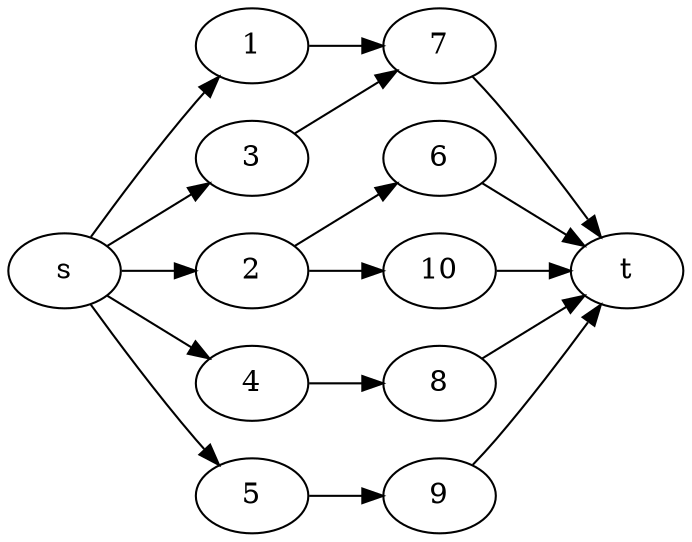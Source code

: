 digraph {
	rankdir = LR;
	s->1
	s->2
	s->3
	s->4
	s->5
	1-> 7
	2-> 6
	2-> 10
	3-> 7
	4-> 8
	5-> 9
	7->t
	6->t
	10->t
	8->t
	9->t
}
